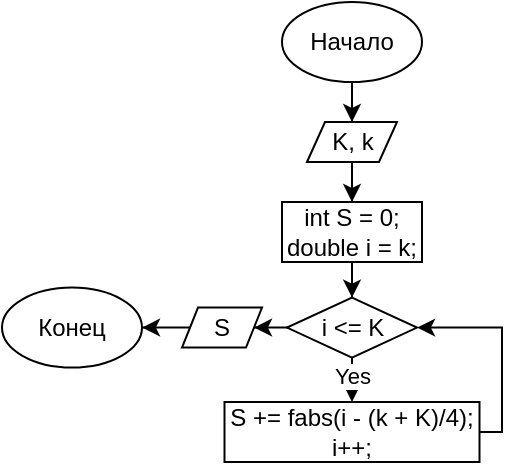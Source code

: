 <mxfile version="13.1.5" type="device"><diagram id="C5RBs43oDa-KdzZeNtuy" name="Page-1"><mxGraphModel dx="767" dy="339" grid="1" gridSize="10" guides="1" tooltips="1" connect="1" arrows="1" fold="1" page="1" pageScale="1" pageWidth="827" pageHeight="1169" math="0" shadow="0"><root><mxCell id="WIyWlLk6GJQsqaUBKTNV-0"/><mxCell id="WIyWlLk6GJQsqaUBKTNV-1" parent="WIyWlLk6GJQsqaUBKTNV-0"/><mxCell id="hzRiJR8K_pWHgd44_eGp-496" style="edgeStyle=orthogonalEdgeStyle;rounded=0;orthogonalLoop=1;jettySize=auto;html=1;entryX=0.5;entryY=0;entryDx=0;entryDy=0;" edge="1" parent="WIyWlLk6GJQsqaUBKTNV-1" source="hzRiJR8K_pWHgd44_eGp-397" target="hzRiJR8K_pWHgd44_eGp-495"><mxGeometry relative="1" as="geometry"/></mxCell><mxCell id="hzRiJR8K_pWHgd44_eGp-397" value="Начало" style="ellipse;whiteSpace=wrap;html=1;" vertex="1" parent="WIyWlLk6GJQsqaUBKTNV-1"><mxGeometry x="510" y="30" width="70" height="40" as="geometry"/></mxCell><mxCell id="hzRiJR8K_pWHgd44_eGp-451" value="Конец" style="ellipse;whiteSpace=wrap;html=1;" vertex="1" parent="WIyWlLk6GJQsqaUBKTNV-1"><mxGeometry x="370" y="172.81" width="70" height="40" as="geometry"/></mxCell><mxCell id="hzRiJR8K_pWHgd44_eGp-499" style="edgeStyle=orthogonalEdgeStyle;rounded=0;orthogonalLoop=1;jettySize=auto;html=1;" edge="1" parent="WIyWlLk6GJQsqaUBKTNV-1" source="hzRiJR8K_pWHgd44_eGp-495" target="hzRiJR8K_pWHgd44_eGp-498"><mxGeometry relative="1" as="geometry"/></mxCell><mxCell id="hzRiJR8K_pWHgd44_eGp-495" value="&lt;div&gt;K,&amp;nbsp;&lt;span&gt;k&lt;/span&gt;&lt;/div&gt;" style="shape=parallelogram;perimeter=parallelogramPerimeter;whiteSpace=wrap;html=1;fontFamily=Helvetica;fontSize=12;fontColor=#000000;align=center;strokeColor=#000000;fillColor=#ffffff;" vertex="1" parent="WIyWlLk6GJQsqaUBKTNV-1"><mxGeometry x="522.5" y="90" width="45" height="20" as="geometry"/></mxCell><mxCell id="hzRiJR8K_pWHgd44_eGp-501" style="edgeStyle=orthogonalEdgeStyle;rounded=0;orthogonalLoop=1;jettySize=auto;html=1;entryX=0.5;entryY=0;entryDx=0;entryDy=0;" edge="1" parent="WIyWlLk6GJQsqaUBKTNV-1" source="hzRiJR8K_pWHgd44_eGp-498" target="hzRiJR8K_pWHgd44_eGp-500"><mxGeometry relative="1" as="geometry"/></mxCell><mxCell id="hzRiJR8K_pWHgd44_eGp-498" value="&lt;div&gt;int S = 0;&lt;/div&gt;&lt;div&gt;double i = k;&lt;/div&gt;" style="rounded=0;whiteSpace=wrap;html=1;" vertex="1" parent="WIyWlLk6GJQsqaUBKTNV-1"><mxGeometry x="510" y="130" width="70" height="30" as="geometry"/></mxCell><mxCell id="hzRiJR8K_pWHgd44_eGp-503" style="edgeStyle=orthogonalEdgeStyle;rounded=0;orthogonalLoop=1;jettySize=auto;html=1;entryX=0.5;entryY=0;entryDx=0;entryDy=0;" edge="1" parent="WIyWlLk6GJQsqaUBKTNV-1" source="hzRiJR8K_pWHgd44_eGp-500" target="hzRiJR8K_pWHgd44_eGp-502"><mxGeometry relative="1" as="geometry"/></mxCell><mxCell id="hzRiJR8K_pWHgd44_eGp-505" value="Yes" style="edgeLabel;html=1;align=center;verticalAlign=middle;resizable=0;points=[];" vertex="1" connectable="0" parent="hzRiJR8K_pWHgd44_eGp-503"><mxGeometry x="-0.687" relative="1" as="geometry"><mxPoint as="offset"/></mxGeometry></mxCell><mxCell id="hzRiJR8K_pWHgd44_eGp-507" style="edgeStyle=orthogonalEdgeStyle;rounded=0;orthogonalLoop=1;jettySize=auto;html=1;entryX=1;entryY=0.5;entryDx=0;entryDy=0;" edge="1" parent="WIyWlLk6GJQsqaUBKTNV-1" source="hzRiJR8K_pWHgd44_eGp-500" target="hzRiJR8K_pWHgd44_eGp-506"><mxGeometry relative="1" as="geometry"/></mxCell><mxCell id="hzRiJR8K_pWHgd44_eGp-500" value="i &amp;lt;= K" style="rhombus;whiteSpace=wrap;html=1;" vertex="1" parent="WIyWlLk6GJQsqaUBKTNV-1"><mxGeometry x="512.5" y="177.81" width="65" height="30" as="geometry"/></mxCell><mxCell id="hzRiJR8K_pWHgd44_eGp-504" style="edgeStyle=orthogonalEdgeStyle;rounded=0;orthogonalLoop=1;jettySize=auto;html=1;entryX=1;entryY=0.5;entryDx=0;entryDy=0;" edge="1" parent="WIyWlLk6GJQsqaUBKTNV-1" source="hzRiJR8K_pWHgd44_eGp-502" target="hzRiJR8K_pWHgd44_eGp-500"><mxGeometry relative="1" as="geometry"><Array as="points"><mxPoint x="620" y="245"/><mxPoint x="620" y="193"/></Array></mxGeometry></mxCell><mxCell id="hzRiJR8K_pWHgd44_eGp-502" value="S += fabs(i - (k + K)/4);&lt;br&gt;i++;" style="rounded=0;whiteSpace=wrap;html=1;" vertex="1" parent="WIyWlLk6GJQsqaUBKTNV-1"><mxGeometry x="481.25" y="230" width="127.5" height="30" as="geometry"/></mxCell><mxCell id="hzRiJR8K_pWHgd44_eGp-508" style="edgeStyle=orthogonalEdgeStyle;rounded=0;orthogonalLoop=1;jettySize=auto;html=1;entryX=1;entryY=0.5;entryDx=0;entryDy=0;" edge="1" parent="WIyWlLk6GJQsqaUBKTNV-1" source="hzRiJR8K_pWHgd44_eGp-506" target="hzRiJR8K_pWHgd44_eGp-451"><mxGeometry relative="1" as="geometry"/></mxCell><mxCell id="hzRiJR8K_pWHgd44_eGp-506" value="S" style="shape=parallelogram;perimeter=parallelogramPerimeter;whiteSpace=wrap;html=1;" vertex="1" parent="WIyWlLk6GJQsqaUBKTNV-1"><mxGeometry x="460" y="182.81" width="40" height="20" as="geometry"/></mxCell></root></mxGraphModel></diagram></mxfile>